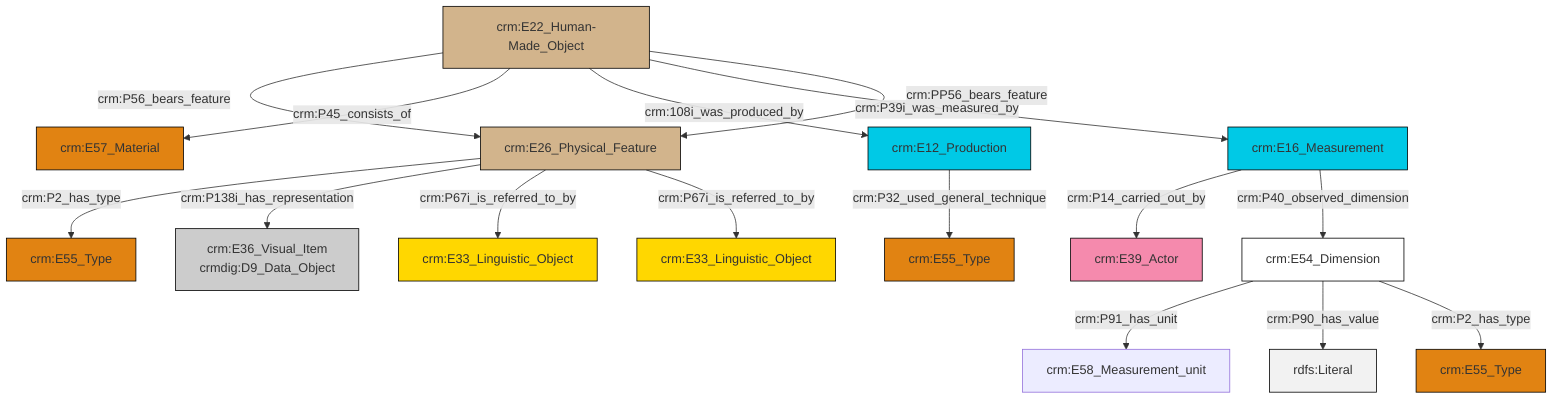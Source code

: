 graph TD
classDef Literal fill:#f2f2f2,stroke:#000000;
classDef CRM_Entity fill:#FFFFFF,stroke:#000000;
classDef Temporal_Entity fill:#00C9E6, stroke:#000000;
classDef Type fill:#E18312, stroke:#000000;
classDef Time-Span fill:#2C9C91, stroke:#000000;
classDef Appellation fill:#FFEB7F, stroke:#000000;
classDef Place fill:#008836, stroke:#000000;
classDef Persistent_Item fill:#B266B2, stroke:#000000;
classDef Conceptual_Object fill:#FFD700, stroke:#000000;
classDef Physical_Thing fill:#D2B48C, stroke:#000000;
classDef Actor fill:#f58aad, stroke:#000000;
classDef PC_Classes fill:#4ce600, stroke:#000000;
classDef Multi fill:#cccccc,stroke:#000000;

0["crm:E22_Human-Made_Object"]:::Physical_Thing -->|crm:P56_bears_feature| 1["crm:E26_Physical_Feature"]:::Physical_Thing
1["crm:E26_Physical_Feature"]:::Physical_Thing -->|crm:P2_has_type| 6["crm:E55_Type"]:::Type
7["crm:E16_Measurement"]:::Temporal_Entity -->|crm:P14_carried_out_by| 4["crm:E39_Actor"]:::Actor
0["crm:E22_Human-Made_Object"]:::Physical_Thing -->|crm:P45_consists_of| 12["crm:E57_Material"]:::Type
13["crm:E12_Production"]:::Temporal_Entity -->|crm:P32_used_general_technique| 8["crm:E55_Type"]:::Type
0["crm:E22_Human-Made_Object"]:::Physical_Thing -->|crm:108i_was_produced_by| 13["crm:E12_Production"]:::Temporal_Entity
0["crm:E22_Human-Made_Object"]:::Physical_Thing -->|crm:P39i_was_measured_by| 7["crm:E16_Measurement"]:::Temporal_Entity
1["crm:E26_Physical_Feature"]:::Physical_Thing -->|crm:P138i_has_representation| 2["crm:E36_Visual_Item<br>crmdig:D9_Data_Object"]:::Multi
16["crm:E54_Dimension"]:::CRM_Entity -->|crm:P91_has_unit| 19["crm:E58_Measurement_unit"]:::Default
1["crm:E26_Physical_Feature"]:::Physical_Thing -->|crm:P67i_is_referred_to_by| 10["crm:E33_Linguistic_Object"]:::Conceptual_Object
16["crm:E54_Dimension"]:::CRM_Entity -->|crm:P90_has_value| 24[rdfs:Literal]:::Literal
0["crm:E22_Human-Made_Object"]:::Physical_Thing -->|crm:PP56_bears_feature| 1["crm:E26_Physical_Feature"]:::Physical_Thing
16["crm:E54_Dimension"]:::CRM_Entity -->|crm:P2_has_type| 21["crm:E55_Type"]:::Type
7["crm:E16_Measurement"]:::Temporal_Entity -->|crm:P40_observed_dimension| 16["crm:E54_Dimension"]:::CRM_Entity
1["crm:E26_Physical_Feature"]:::Physical_Thing -->|crm:P67i_is_referred_to_by| 26["crm:E33_Linguistic_Object"]:::Conceptual_Object
